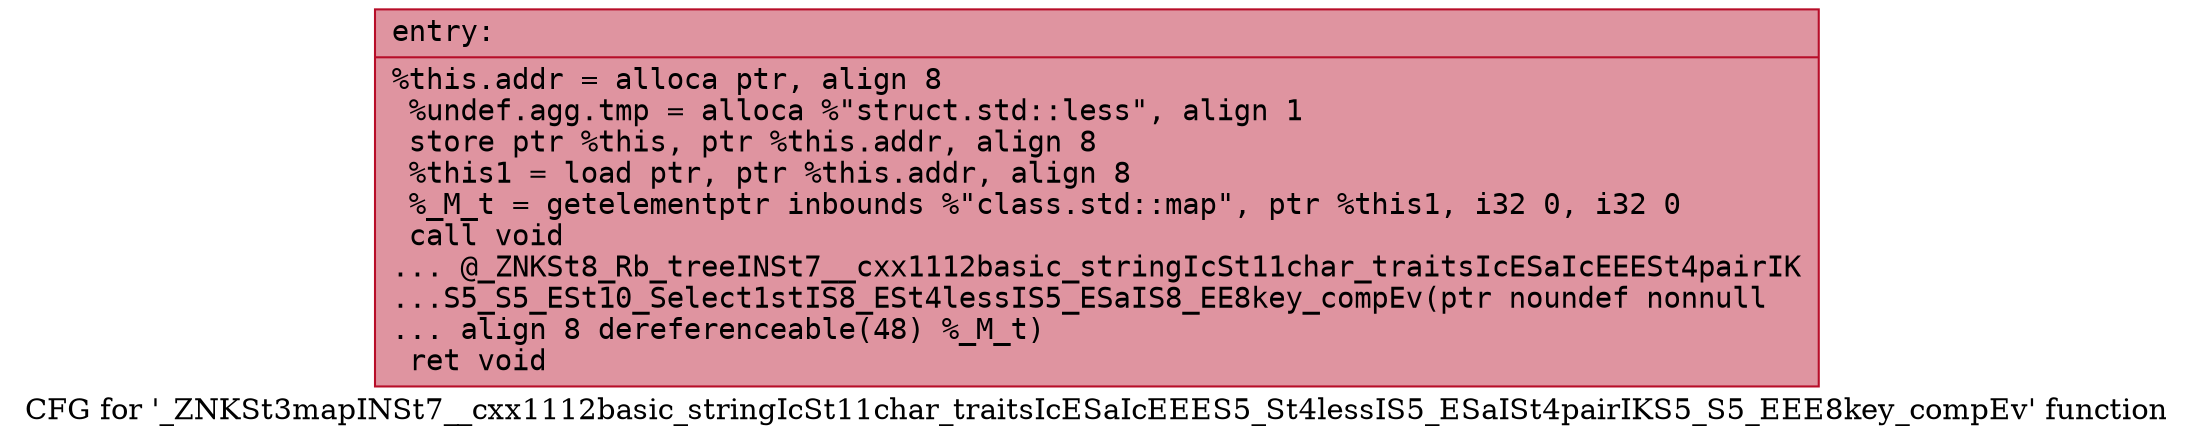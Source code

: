 digraph "CFG for '_ZNKSt3mapINSt7__cxx1112basic_stringIcSt11char_traitsIcESaIcEEES5_St4lessIS5_ESaISt4pairIKS5_S5_EEE8key_compEv' function" {
	label="CFG for '_ZNKSt3mapINSt7__cxx1112basic_stringIcSt11char_traitsIcESaIcEEES5_St4lessIS5_ESaISt4pairIKS5_S5_EEE8key_compEv' function";

	Node0x55cf47c61eb0 [shape=record,color="#b70d28ff", style=filled, fillcolor="#b70d2870" fontname="Courier",label="{entry:\l|  %this.addr = alloca ptr, align 8\l  %undef.agg.tmp = alloca %\"struct.std::less\", align 1\l  store ptr %this, ptr %this.addr, align 8\l  %this1 = load ptr, ptr %this.addr, align 8\l  %_M_t = getelementptr inbounds %\"class.std::map\", ptr %this1, i32 0, i32 0\l  call void\l... @_ZNKSt8_Rb_treeINSt7__cxx1112basic_stringIcSt11char_traitsIcESaIcEEESt4pairIK\l...S5_S5_ESt10_Select1stIS8_ESt4lessIS5_ESaIS8_EE8key_compEv(ptr noundef nonnull\l... align 8 dereferenceable(48) %_M_t)\l  ret void\l}"];
}
